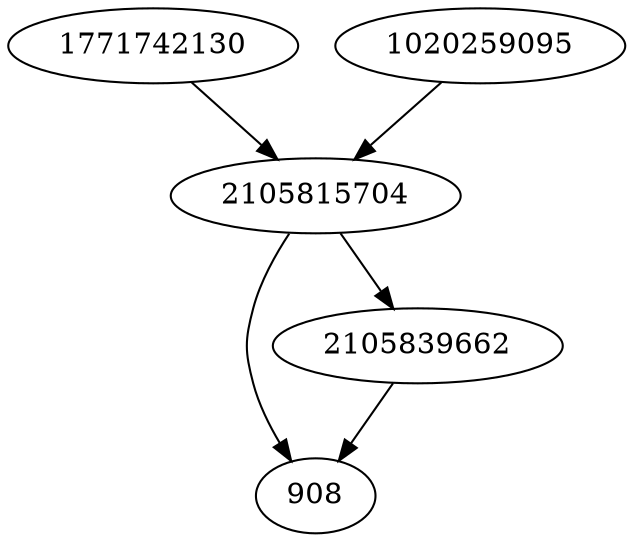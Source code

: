 strict digraph  {
908;
2105839662;
1771742130;
1020259095;
2105815704;
2105839662 -> 908;
1771742130 -> 2105815704;
1020259095 -> 2105815704;
2105815704 -> 2105839662;
2105815704 -> 908;
}
